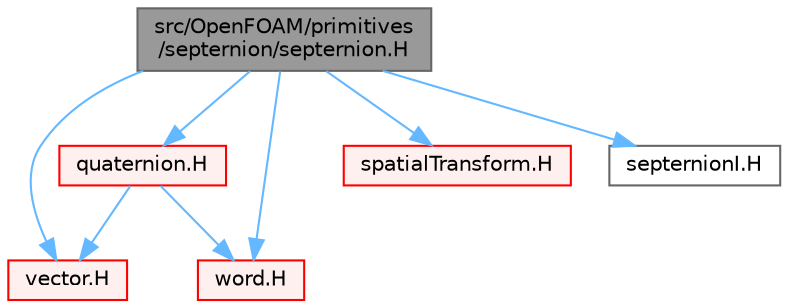 digraph "src/OpenFOAM/primitives/septernion/septernion.H"
{
 // LATEX_PDF_SIZE
  bgcolor="transparent";
  edge [fontname=Helvetica,fontsize=10,labelfontname=Helvetica,labelfontsize=10];
  node [fontname=Helvetica,fontsize=10,shape=box,height=0.2,width=0.4];
  Node1 [id="Node000001",label="src/OpenFOAM/primitives\l/septernion/septernion.H",height=0.2,width=0.4,color="gray40", fillcolor="grey60", style="filled", fontcolor="black",tooltip=" "];
  Node1 -> Node2 [id="edge1_Node000001_Node000002",color="steelblue1",style="solid",tooltip=" "];
  Node2 [id="Node000002",label="vector.H",height=0.2,width=0.4,color="red", fillcolor="#FFF0F0", style="filled",URL="$vector_8H.html",tooltip=" "];
  Node1 -> Node79 [id="edge2_Node000001_Node000079",color="steelblue1",style="solid",tooltip=" "];
  Node79 [id="Node000079",label="quaternion.H",height=0.2,width=0.4,color="red", fillcolor="#FFF0F0", style="filled",URL="$quaternion_8H.html",tooltip=" "];
  Node79 -> Node2 [id="edge3_Node000079_Node000002",color="steelblue1",style="solid",tooltip=" "];
  Node79 -> Node16 [id="edge4_Node000079_Node000016",color="steelblue1",style="solid",tooltip=" "];
  Node16 [id="Node000016",label="word.H",height=0.2,width=0.4,color="red", fillcolor="#FFF0F0", style="filled",URL="$word_8H.html",tooltip=" "];
  Node1 -> Node128 [id="edge5_Node000001_Node000128",color="steelblue1",style="solid",tooltip=" "];
  Node128 [id="Node000128",label="spatialTransform.H",height=0.2,width=0.4,color="red", fillcolor="#FFF0F0", style="filled",URL="$spatialTransform_8H.html",tooltip=" "];
  Node1 -> Node16 [id="edge6_Node000001_Node000016",color="steelblue1",style="solid",tooltip=" "];
  Node1 -> Node138 [id="edge7_Node000001_Node000138",color="steelblue1",style="solid",tooltip=" "];
  Node138 [id="Node000138",label="septernionI.H",height=0.2,width=0.4,color="grey40", fillcolor="white", style="filled",URL="$septernionI_8H.html",tooltip=" "];
}
